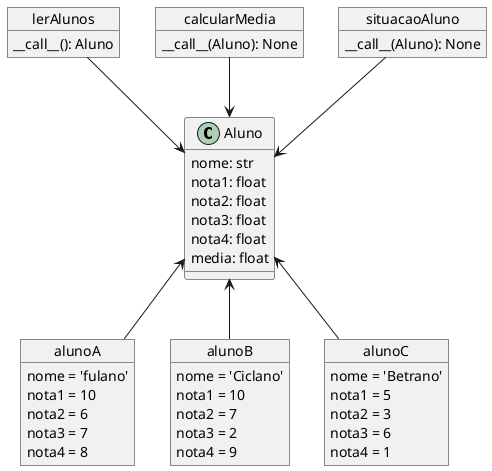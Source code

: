 @startuml classe
class Aluno {
  nome: str
  nota1: float
  nota2: float
  nota3: float
  nota4: float
  media: float
}

object lerAlunos{
  __call__(): Aluno
}

object calcularMedia{
  __call__(Aluno): None
}

object situacaoAluno{
  __call__(Aluno): None
}

object alunoA{
  nome = 'fulano'
  nota1 = 10
  nota2 = 6
  nota3 = 7
  nota4 = 8
}

object alunoB{
  nome = 'Ciclano'
  nota1 = 10
  nota2 = 7
  nota3 = 2
  nota4 = 9
}

object alunoC{
  nome = 'Betrano'
  nota1 = 5
  nota2 = 3
  nota3 = 6
  nota4 = 1
}

lerAlunos --> Aluno
calcularMedia --> Aluno
situacaoAluno --> Aluno

Aluno <-- alunoA
Aluno <-- alunoB
Aluno <-- alunoC
@end
